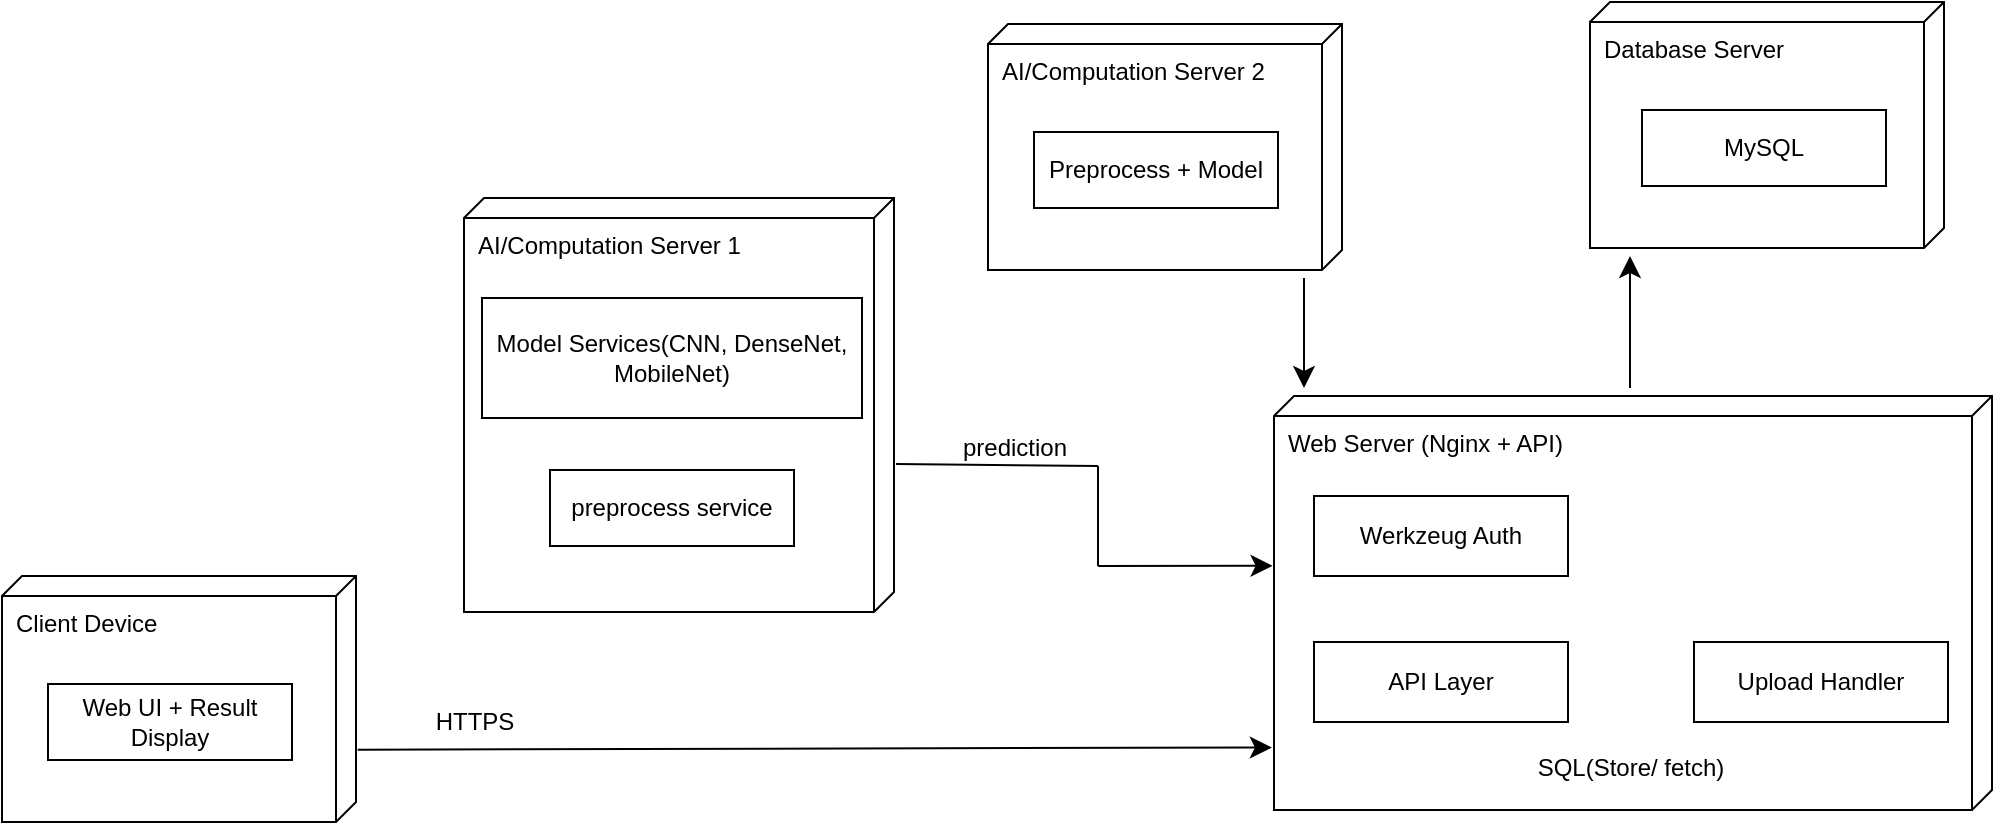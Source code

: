<mxfile version="28.2.0">
  <diagram name="Page-1" id="4uSXFJPOpak9Wi70Myzw">
    <mxGraphModel dx="1938" dy="1882" grid="0" gridSize="10" guides="1" tooltips="1" connect="1" arrows="1" fold="1" page="0" pageScale="1" pageWidth="850" pageHeight="1100" math="0" shadow="0">
      <root>
        <mxCell id="0" />
        <mxCell id="1" parent="0" />
        <mxCell id="3z-ovZjEJ0D5grw7G7I1-1" value="AI/Computation Server 1" style="verticalAlign=top;align=left;shape=cube;size=10;direction=south;fontStyle=0;html=1;boundedLbl=1;spacingLeft=5;whiteSpace=wrap;" vertex="1" parent="1">
          <mxGeometry x="-306" y="-117" width="215" height="207" as="geometry" />
        </mxCell>
        <mxCell id="3z-ovZjEJ0D5grw7G7I1-5" value="Model Services(CNN, DenseNet, MobileNet)" style="rounded=0;whiteSpace=wrap;html=1;" vertex="1" parent="1">
          <mxGeometry x="-297" y="-67" width="190" height="60" as="geometry" />
        </mxCell>
        <mxCell id="3z-ovZjEJ0D5grw7G7I1-6" value="preprocess service" style="rounded=0;whiteSpace=wrap;html=1;" vertex="1" parent="1">
          <mxGeometry x="-263" y="19" width="122" height="38" as="geometry" />
        </mxCell>
        <mxCell id="3z-ovZjEJ0D5grw7G7I1-7" value="AI/Computation Server 2" style="verticalAlign=top;align=left;shape=cube;size=10;direction=south;fontStyle=0;html=1;boundedLbl=1;spacingLeft=5;whiteSpace=wrap;" vertex="1" parent="1">
          <mxGeometry x="-44" y="-204" width="177" height="123" as="geometry" />
        </mxCell>
        <mxCell id="3z-ovZjEJ0D5grw7G7I1-9" value="Preprocess + Model" style="rounded=0;whiteSpace=wrap;html=1;" vertex="1" parent="1">
          <mxGeometry x="-21" y="-150" width="122" height="38" as="geometry" />
        </mxCell>
        <mxCell id="3z-ovZjEJ0D5grw7G7I1-11" value="Database Server" style="verticalAlign=top;align=left;shape=cube;size=10;direction=south;fontStyle=0;html=1;boundedLbl=1;spacingLeft=5;whiteSpace=wrap;" vertex="1" parent="1">
          <mxGeometry x="257" y="-215" width="177" height="123" as="geometry" />
        </mxCell>
        <mxCell id="3z-ovZjEJ0D5grw7G7I1-12" value="MySQL" style="rounded=0;whiteSpace=wrap;html=1;" vertex="1" parent="1">
          <mxGeometry x="283" y="-161" width="122" height="38" as="geometry" />
        </mxCell>
        <mxCell id="3z-ovZjEJ0D5grw7G7I1-15" value="Web Server (Nginx + API)" style="verticalAlign=top;align=left;shape=cube;size=10;direction=south;fontStyle=0;html=1;boundedLbl=1;spacingLeft=5;whiteSpace=wrap;" vertex="1" parent="1">
          <mxGeometry x="99" y="-18" width="359" height="207" as="geometry" />
        </mxCell>
        <mxCell id="3z-ovZjEJ0D5grw7G7I1-16" value="Werkzeug Auth" style="rounded=0;whiteSpace=wrap;html=1;" vertex="1" parent="1">
          <mxGeometry x="119" y="32" width="127" height="40" as="geometry" />
        </mxCell>
        <mxCell id="3z-ovZjEJ0D5grw7G7I1-19" value="API Layer" style="rounded=0;whiteSpace=wrap;html=1;" vertex="1" parent="1">
          <mxGeometry x="119" y="105" width="127" height="40" as="geometry" />
        </mxCell>
        <mxCell id="3z-ovZjEJ0D5grw7G7I1-20" value="Upload Handler" style="rounded=0;whiteSpace=wrap;html=1;" vertex="1" parent="1">
          <mxGeometry x="309" y="105" width="127" height="40" as="geometry" />
        </mxCell>
        <mxCell id="3z-ovZjEJ0D5grw7G7I1-21" value="SQL(Store/ fetch)" style="text;html=1;align=center;verticalAlign=middle;whiteSpace=wrap;rounded=0;" vertex="1" parent="1">
          <mxGeometry x="214" y="153" width="127" height="30" as="geometry" />
        </mxCell>
        <mxCell id="3z-ovZjEJ0D5grw7G7I1-22" value="" style="endArrow=classic;html=1;rounded=0;fontSize=12;startSize=8;endSize=8;curved=1;" edge="1" parent="1">
          <mxGeometry width="50" height="50" relative="1" as="geometry">
            <mxPoint x="277" y="-22" as="sourcePoint" />
            <mxPoint x="277" y="-88" as="targetPoint" />
          </mxGeometry>
        </mxCell>
        <mxCell id="3z-ovZjEJ0D5grw7G7I1-23" value="" style="endArrow=classic;html=1;rounded=0;fontSize=12;startSize=8;endSize=8;curved=1;" edge="1" parent="1">
          <mxGeometry width="50" height="50" relative="1" as="geometry">
            <mxPoint x="114" y="-77" as="sourcePoint" />
            <mxPoint x="114" y="-22" as="targetPoint" />
          </mxGeometry>
        </mxCell>
        <mxCell id="3z-ovZjEJ0D5grw7G7I1-24" value="Client Device&amp;nbsp;" style="verticalAlign=top;align=left;shape=cube;size=10;direction=south;fontStyle=0;html=1;boundedLbl=1;spacingLeft=5;whiteSpace=wrap;" vertex="1" parent="1">
          <mxGeometry x="-537" y="72" width="177" height="123" as="geometry" />
        </mxCell>
        <mxCell id="3z-ovZjEJ0D5grw7G7I1-25" value="Web UI + Result Display" style="rounded=0;whiteSpace=wrap;html=1;" vertex="1" parent="1">
          <mxGeometry x="-514" y="126" width="122" height="38" as="geometry" />
        </mxCell>
        <mxCell id="3z-ovZjEJ0D5grw7G7I1-26" value="" style="endArrow=classic;html=1;rounded=0;fontSize=12;startSize=8;endSize=8;curved=1;entryX=0.849;entryY=1.003;entryDx=0;entryDy=0;entryPerimeter=0;exitX=0.706;exitY=-0.005;exitDx=0;exitDy=0;exitPerimeter=0;" edge="1" parent="1" source="3z-ovZjEJ0D5grw7G7I1-24" target="3z-ovZjEJ0D5grw7G7I1-15">
          <mxGeometry width="50" height="50" relative="1" as="geometry">
            <mxPoint x="-170" y="271" as="sourcePoint" />
            <mxPoint x="-120" y="221" as="targetPoint" />
          </mxGeometry>
        </mxCell>
        <mxCell id="3z-ovZjEJ0D5grw7G7I1-27" value="HTTPS" style="text;html=1;align=center;verticalAlign=middle;whiteSpace=wrap;rounded=0;" vertex="1" parent="1">
          <mxGeometry x="-364" y="130" width="127" height="30" as="geometry" />
        </mxCell>
        <mxCell id="3z-ovZjEJ0D5grw7G7I1-29" value="" style="endArrow=none;html=1;rounded=0;fontSize=12;startSize=8;endSize=8;curved=1;" edge="1" parent="1">
          <mxGeometry width="50" height="50" relative="1" as="geometry">
            <mxPoint x="-90" y="16" as="sourcePoint" />
            <mxPoint x="11" y="17" as="targetPoint" />
          </mxGeometry>
        </mxCell>
        <mxCell id="3z-ovZjEJ0D5grw7G7I1-30" value="" style="endArrow=none;html=1;rounded=0;fontSize=12;startSize=8;endSize=8;curved=1;" edge="1" parent="1">
          <mxGeometry width="50" height="50" relative="1" as="geometry">
            <mxPoint x="11" y="67" as="sourcePoint" />
            <mxPoint x="11" y="17" as="targetPoint" />
          </mxGeometry>
        </mxCell>
        <mxCell id="3z-ovZjEJ0D5grw7G7I1-31" value="" style="endArrow=classic;html=1;rounded=0;fontSize=12;startSize=8;endSize=8;curved=1;entryX=0.41;entryY=1.002;entryDx=0;entryDy=0;entryPerimeter=0;" edge="1" parent="1" target="3z-ovZjEJ0D5grw7G7I1-15">
          <mxGeometry width="50" height="50" relative="1" as="geometry">
            <mxPoint x="11" y="67" as="sourcePoint" />
            <mxPoint x="61" y="17" as="targetPoint" />
          </mxGeometry>
        </mxCell>
        <mxCell id="3z-ovZjEJ0D5grw7G7I1-32" value="prediction" style="text;html=1;align=center;verticalAlign=middle;whiteSpace=wrap;rounded=0;" vertex="1" parent="1">
          <mxGeometry x="-94" y="-7" width="127" height="30" as="geometry" />
        </mxCell>
      </root>
    </mxGraphModel>
  </diagram>
</mxfile>
